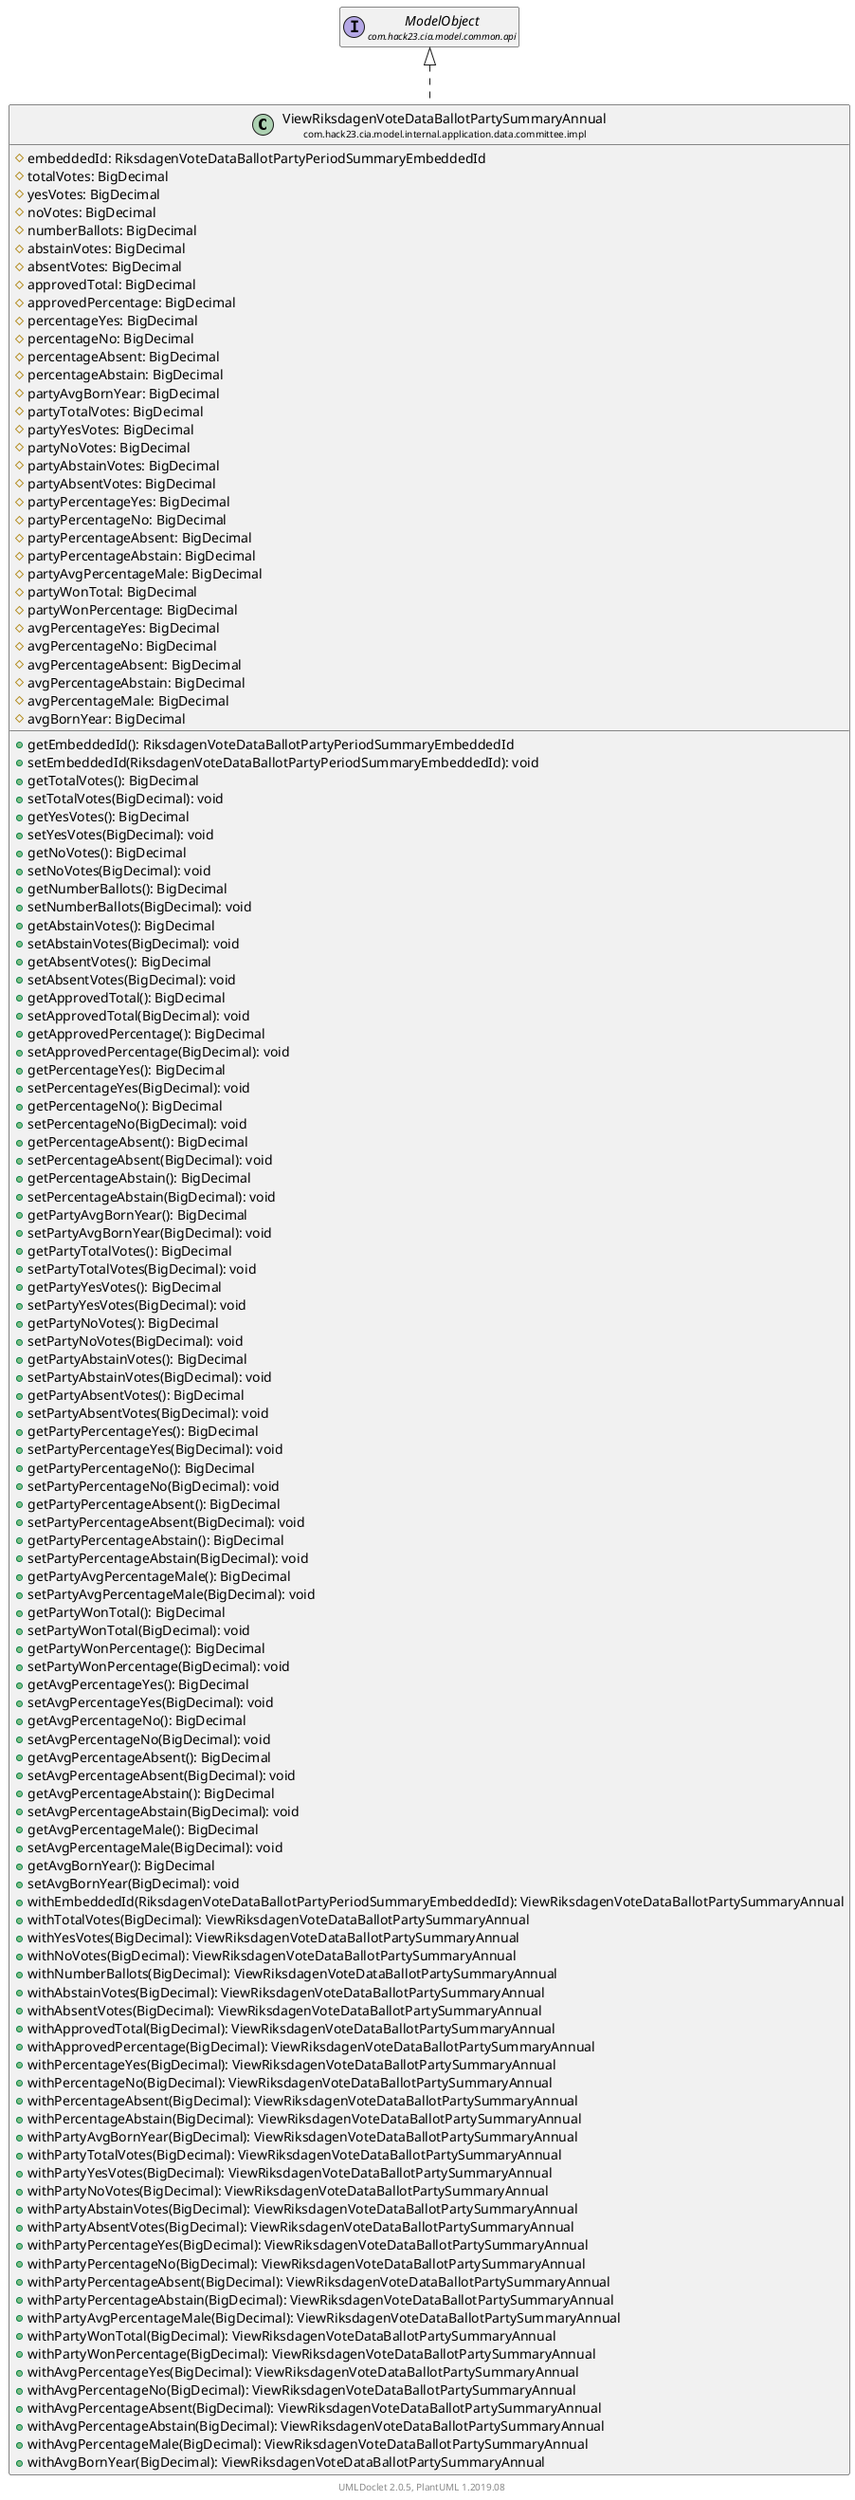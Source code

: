 @startuml
    set namespaceSeparator none
    hide empty fields
    hide empty methods

    class "<size:14>ViewRiksdagenVoteDataBallotPartySummaryAnnual\n<size:10>com.hack23.cia.model.internal.application.data.committee.impl" as com.hack23.cia.model.internal.application.data.committee.impl.ViewRiksdagenVoteDataBallotPartySummaryAnnual [[ViewRiksdagenVoteDataBallotPartySummaryAnnual.html]] {
        #embeddedId: RiksdagenVoteDataBallotPartyPeriodSummaryEmbeddedId
        #totalVotes: BigDecimal
        #yesVotes: BigDecimal
        #noVotes: BigDecimal
        #numberBallots: BigDecimal
        #abstainVotes: BigDecimal
        #absentVotes: BigDecimal
        #approvedTotal: BigDecimal
        #approvedPercentage: BigDecimal
        #percentageYes: BigDecimal
        #percentageNo: BigDecimal
        #percentageAbsent: BigDecimal
        #percentageAbstain: BigDecimal
        #partyAvgBornYear: BigDecimal
        #partyTotalVotes: BigDecimal
        #partyYesVotes: BigDecimal
        #partyNoVotes: BigDecimal
        #partyAbstainVotes: BigDecimal
        #partyAbsentVotes: BigDecimal
        #partyPercentageYes: BigDecimal
        #partyPercentageNo: BigDecimal
        #partyPercentageAbsent: BigDecimal
        #partyPercentageAbstain: BigDecimal
        #partyAvgPercentageMale: BigDecimal
        #partyWonTotal: BigDecimal
        #partyWonPercentage: BigDecimal
        #avgPercentageYes: BigDecimal
        #avgPercentageNo: BigDecimal
        #avgPercentageAbsent: BigDecimal
        #avgPercentageAbstain: BigDecimal
        #avgPercentageMale: BigDecimal
        #avgBornYear: BigDecimal
        +getEmbeddedId(): RiksdagenVoteDataBallotPartyPeriodSummaryEmbeddedId
        +setEmbeddedId(RiksdagenVoteDataBallotPartyPeriodSummaryEmbeddedId): void
        +getTotalVotes(): BigDecimal
        +setTotalVotes(BigDecimal): void
        +getYesVotes(): BigDecimal
        +setYesVotes(BigDecimal): void
        +getNoVotes(): BigDecimal
        +setNoVotes(BigDecimal): void
        +getNumberBallots(): BigDecimal
        +setNumberBallots(BigDecimal): void
        +getAbstainVotes(): BigDecimal
        +setAbstainVotes(BigDecimal): void
        +getAbsentVotes(): BigDecimal
        +setAbsentVotes(BigDecimal): void
        +getApprovedTotal(): BigDecimal
        +setApprovedTotal(BigDecimal): void
        +getApprovedPercentage(): BigDecimal
        +setApprovedPercentage(BigDecimal): void
        +getPercentageYes(): BigDecimal
        +setPercentageYes(BigDecimal): void
        +getPercentageNo(): BigDecimal
        +setPercentageNo(BigDecimal): void
        +getPercentageAbsent(): BigDecimal
        +setPercentageAbsent(BigDecimal): void
        +getPercentageAbstain(): BigDecimal
        +setPercentageAbstain(BigDecimal): void
        +getPartyAvgBornYear(): BigDecimal
        +setPartyAvgBornYear(BigDecimal): void
        +getPartyTotalVotes(): BigDecimal
        +setPartyTotalVotes(BigDecimal): void
        +getPartyYesVotes(): BigDecimal
        +setPartyYesVotes(BigDecimal): void
        +getPartyNoVotes(): BigDecimal
        +setPartyNoVotes(BigDecimal): void
        +getPartyAbstainVotes(): BigDecimal
        +setPartyAbstainVotes(BigDecimal): void
        +getPartyAbsentVotes(): BigDecimal
        +setPartyAbsentVotes(BigDecimal): void
        +getPartyPercentageYes(): BigDecimal
        +setPartyPercentageYes(BigDecimal): void
        +getPartyPercentageNo(): BigDecimal
        +setPartyPercentageNo(BigDecimal): void
        +getPartyPercentageAbsent(): BigDecimal
        +setPartyPercentageAbsent(BigDecimal): void
        +getPartyPercentageAbstain(): BigDecimal
        +setPartyPercentageAbstain(BigDecimal): void
        +getPartyAvgPercentageMale(): BigDecimal
        +setPartyAvgPercentageMale(BigDecimal): void
        +getPartyWonTotal(): BigDecimal
        +setPartyWonTotal(BigDecimal): void
        +getPartyWonPercentage(): BigDecimal
        +setPartyWonPercentage(BigDecimal): void
        +getAvgPercentageYes(): BigDecimal
        +setAvgPercentageYes(BigDecimal): void
        +getAvgPercentageNo(): BigDecimal
        +setAvgPercentageNo(BigDecimal): void
        +getAvgPercentageAbsent(): BigDecimal
        +setAvgPercentageAbsent(BigDecimal): void
        +getAvgPercentageAbstain(): BigDecimal
        +setAvgPercentageAbstain(BigDecimal): void
        +getAvgPercentageMale(): BigDecimal
        +setAvgPercentageMale(BigDecimal): void
        +getAvgBornYear(): BigDecimal
        +setAvgBornYear(BigDecimal): void
        +withEmbeddedId(RiksdagenVoteDataBallotPartyPeriodSummaryEmbeddedId): ViewRiksdagenVoteDataBallotPartySummaryAnnual
        +withTotalVotes(BigDecimal): ViewRiksdagenVoteDataBallotPartySummaryAnnual
        +withYesVotes(BigDecimal): ViewRiksdagenVoteDataBallotPartySummaryAnnual
        +withNoVotes(BigDecimal): ViewRiksdagenVoteDataBallotPartySummaryAnnual
        +withNumberBallots(BigDecimal): ViewRiksdagenVoteDataBallotPartySummaryAnnual
        +withAbstainVotes(BigDecimal): ViewRiksdagenVoteDataBallotPartySummaryAnnual
        +withAbsentVotes(BigDecimal): ViewRiksdagenVoteDataBallotPartySummaryAnnual
        +withApprovedTotal(BigDecimal): ViewRiksdagenVoteDataBallotPartySummaryAnnual
        +withApprovedPercentage(BigDecimal): ViewRiksdagenVoteDataBallotPartySummaryAnnual
        +withPercentageYes(BigDecimal): ViewRiksdagenVoteDataBallotPartySummaryAnnual
        +withPercentageNo(BigDecimal): ViewRiksdagenVoteDataBallotPartySummaryAnnual
        +withPercentageAbsent(BigDecimal): ViewRiksdagenVoteDataBallotPartySummaryAnnual
        +withPercentageAbstain(BigDecimal): ViewRiksdagenVoteDataBallotPartySummaryAnnual
        +withPartyAvgBornYear(BigDecimal): ViewRiksdagenVoteDataBallotPartySummaryAnnual
        +withPartyTotalVotes(BigDecimal): ViewRiksdagenVoteDataBallotPartySummaryAnnual
        +withPartyYesVotes(BigDecimal): ViewRiksdagenVoteDataBallotPartySummaryAnnual
        +withPartyNoVotes(BigDecimal): ViewRiksdagenVoteDataBallotPartySummaryAnnual
        +withPartyAbstainVotes(BigDecimal): ViewRiksdagenVoteDataBallotPartySummaryAnnual
        +withPartyAbsentVotes(BigDecimal): ViewRiksdagenVoteDataBallotPartySummaryAnnual
        +withPartyPercentageYes(BigDecimal): ViewRiksdagenVoteDataBallotPartySummaryAnnual
        +withPartyPercentageNo(BigDecimal): ViewRiksdagenVoteDataBallotPartySummaryAnnual
        +withPartyPercentageAbsent(BigDecimal): ViewRiksdagenVoteDataBallotPartySummaryAnnual
        +withPartyPercentageAbstain(BigDecimal): ViewRiksdagenVoteDataBallotPartySummaryAnnual
        +withPartyAvgPercentageMale(BigDecimal): ViewRiksdagenVoteDataBallotPartySummaryAnnual
        +withPartyWonTotal(BigDecimal): ViewRiksdagenVoteDataBallotPartySummaryAnnual
        +withPartyWonPercentage(BigDecimal): ViewRiksdagenVoteDataBallotPartySummaryAnnual
        +withAvgPercentageYes(BigDecimal): ViewRiksdagenVoteDataBallotPartySummaryAnnual
        +withAvgPercentageNo(BigDecimal): ViewRiksdagenVoteDataBallotPartySummaryAnnual
        +withAvgPercentageAbsent(BigDecimal): ViewRiksdagenVoteDataBallotPartySummaryAnnual
        +withAvgPercentageAbstain(BigDecimal): ViewRiksdagenVoteDataBallotPartySummaryAnnual
        +withAvgPercentageMale(BigDecimal): ViewRiksdagenVoteDataBallotPartySummaryAnnual
        +withAvgBornYear(BigDecimal): ViewRiksdagenVoteDataBallotPartySummaryAnnual
    }

    interface "<size:14>ModelObject\n<size:10>com.hack23.cia.model.common.api" as com.hack23.cia.model.common.api.ModelObject

    com.hack23.cia.model.common.api.ModelObject <|.. com.hack23.cia.model.internal.application.data.committee.impl.ViewRiksdagenVoteDataBallotPartySummaryAnnual

    center footer UMLDoclet 2.0.5, PlantUML 1.2019.08
@enduml
